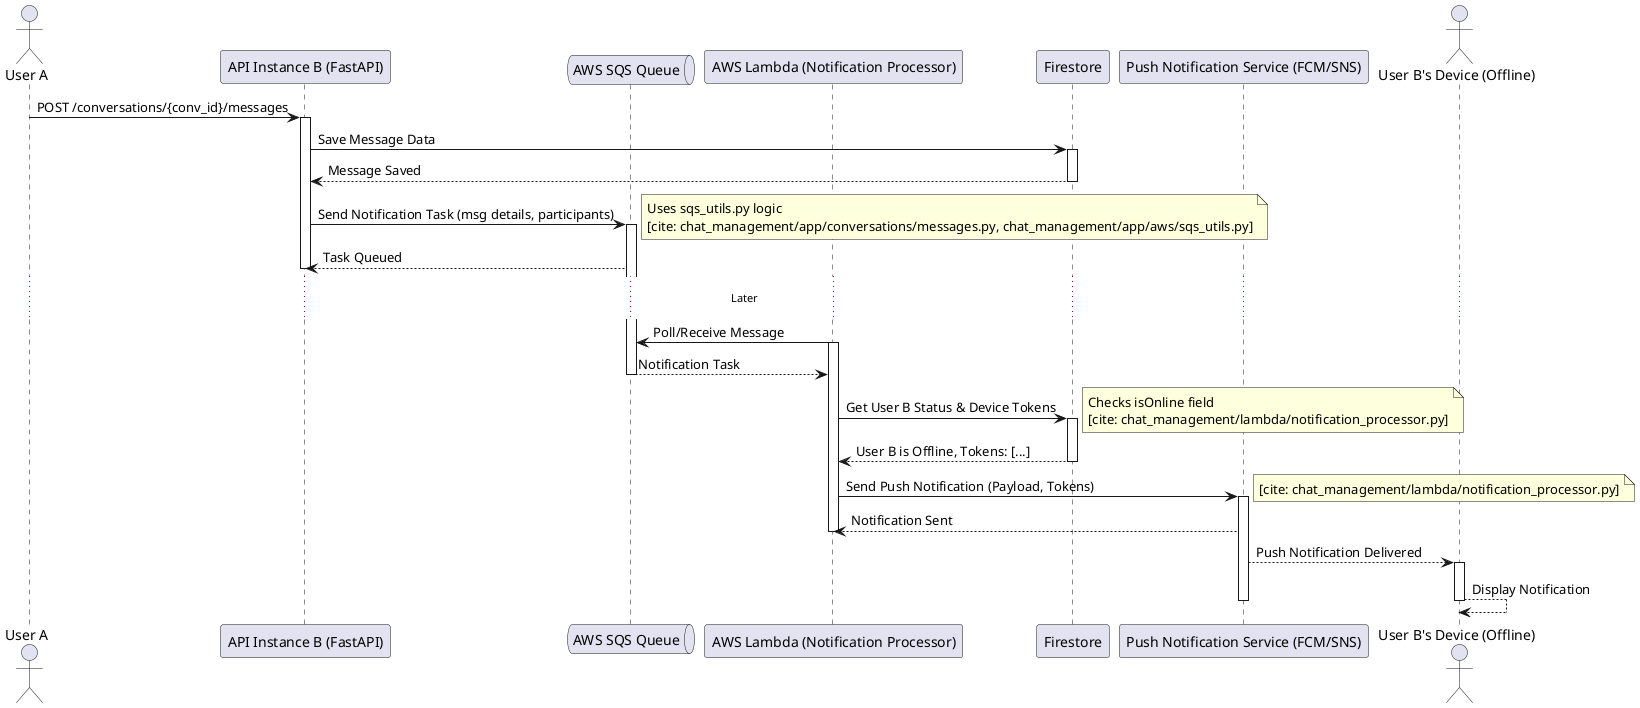 @startuml SQS Flow for Offline Notification

actor "User A" as UserA
participant "API Instance B (FastAPI)" as InstB
queue "AWS SQS Queue" as SQS
participant "AWS Lambda (Notification Processor)" as Lambda
participant "Firestore" as FS
participant "Push Notification Service (FCM/SNS)" as PNS
actor "User B's Device (Offline)" as UserBDevice

UserA -> InstB : POST /conversations/{conv_id}/messages
activate InstB

InstB -> FS : Save Message Data
activate FS
FS --> InstB : Message Saved
deactivate FS

InstB -> SQS : Send Notification Task (msg details, participants)
note right: Uses sqs_utils.py logic \n[cite: chat_management/app/conversations/messages.py, chat_management/app/aws/sqs_utils.py]
activate SQS
SQS --> InstB : Task Queued
deactivate InstB

... Later ...

Lambda -> SQS : Poll/Receive Message
activate Lambda
SQS --> Lambda : Notification Task
deactivate SQS

Lambda -> FS : Get User B Status & Device Tokens
note right: Checks isOnline field \n[cite: chat_management/lambda/notification_processor.py]
activate FS
FS --> Lambda : User B is Offline, Tokens: [...]
deactivate FS

Lambda -> PNS : Send Push Notification (Payload, Tokens)
note right: [cite: chat_management/lambda/notification_processor.py]
activate PNS
PNS --> Lambda : Notification Sent
deactivate Lambda

PNS --> UserBDevice : Push Notification Delivered
activate UserBDevice
UserBDevice --> UserBDevice : Display Notification
deactivate UserBDevice
deactivate PNS

@enduml